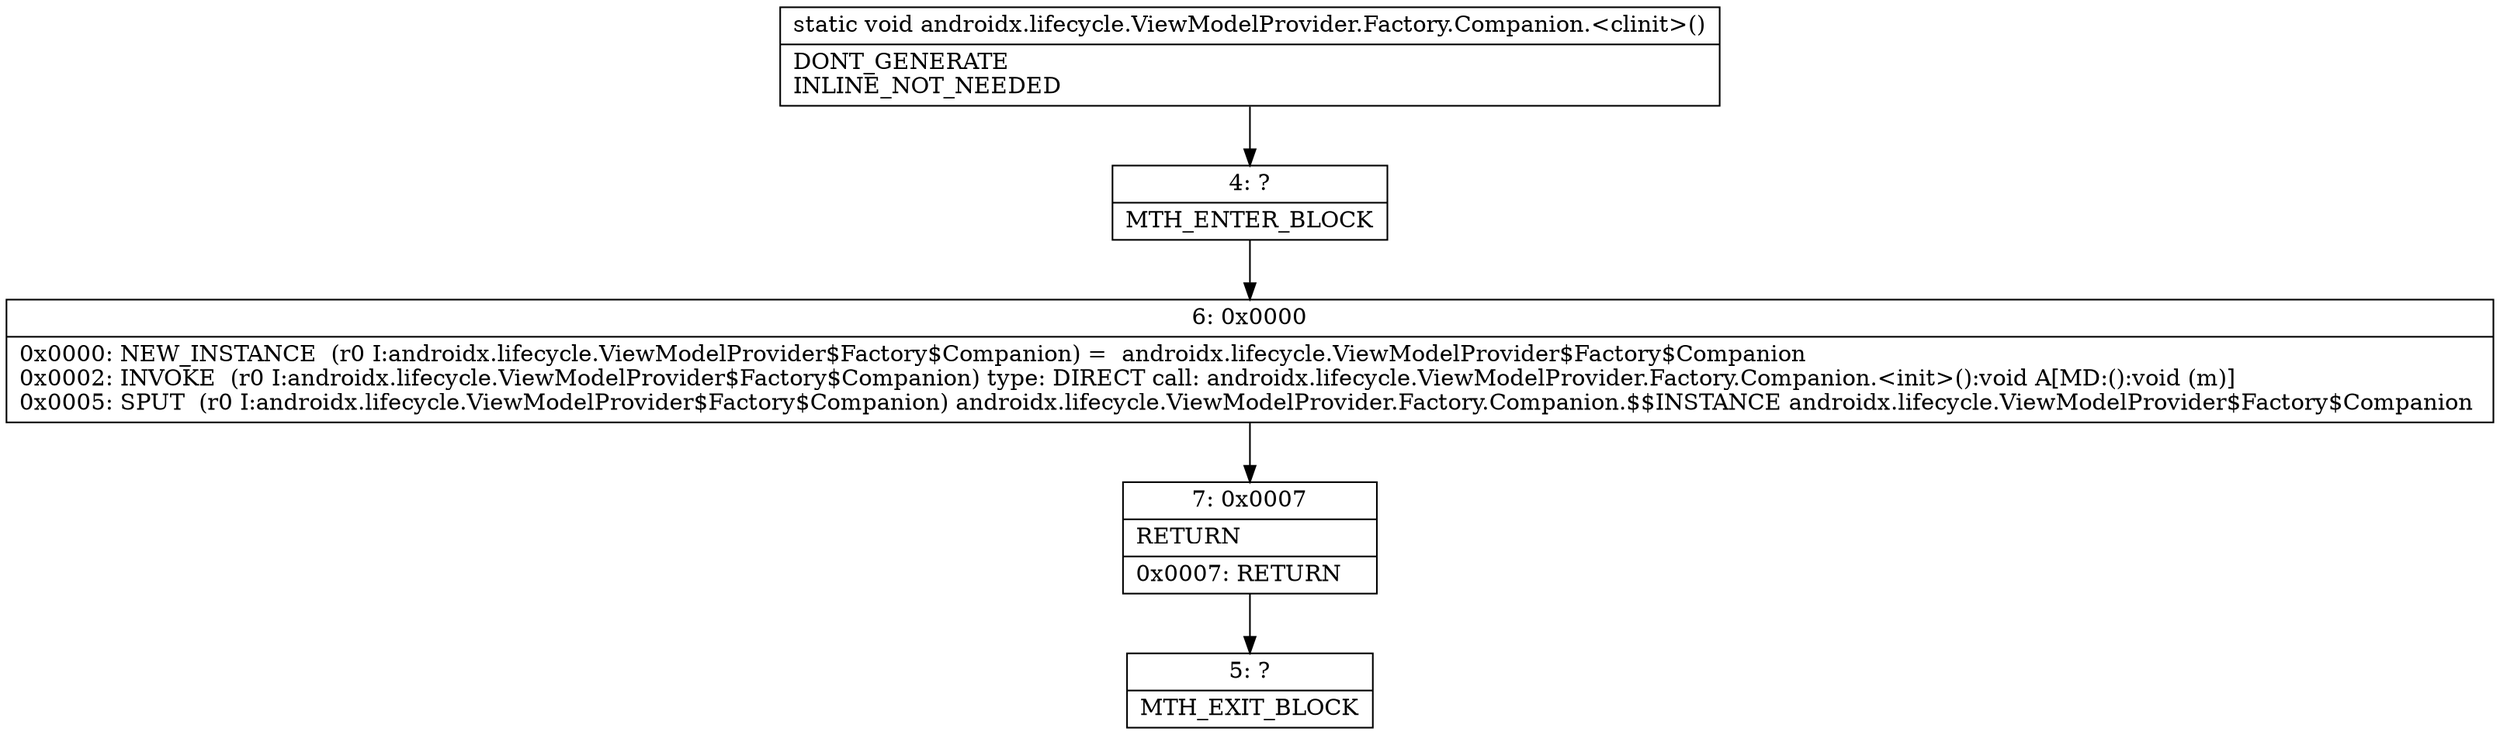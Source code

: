 digraph "CFG forandroidx.lifecycle.ViewModelProvider.Factory.Companion.\<clinit\>()V" {
Node_4 [shape=record,label="{4\:\ ?|MTH_ENTER_BLOCK\l}"];
Node_6 [shape=record,label="{6\:\ 0x0000|0x0000: NEW_INSTANCE  (r0 I:androidx.lifecycle.ViewModelProvider$Factory$Companion) =  androidx.lifecycle.ViewModelProvider$Factory$Companion \l0x0002: INVOKE  (r0 I:androidx.lifecycle.ViewModelProvider$Factory$Companion) type: DIRECT call: androidx.lifecycle.ViewModelProvider.Factory.Companion.\<init\>():void A[MD:():void (m)]\l0x0005: SPUT  (r0 I:androidx.lifecycle.ViewModelProvider$Factory$Companion) androidx.lifecycle.ViewModelProvider.Factory.Companion.$$INSTANCE androidx.lifecycle.ViewModelProvider$Factory$Companion \l}"];
Node_7 [shape=record,label="{7\:\ 0x0007|RETURN\l|0x0007: RETURN   \l}"];
Node_5 [shape=record,label="{5\:\ ?|MTH_EXIT_BLOCK\l}"];
MethodNode[shape=record,label="{static void androidx.lifecycle.ViewModelProvider.Factory.Companion.\<clinit\>()  | DONT_GENERATE\lINLINE_NOT_NEEDED\l}"];
MethodNode -> Node_4;Node_4 -> Node_6;
Node_6 -> Node_7;
Node_7 -> Node_5;
}

